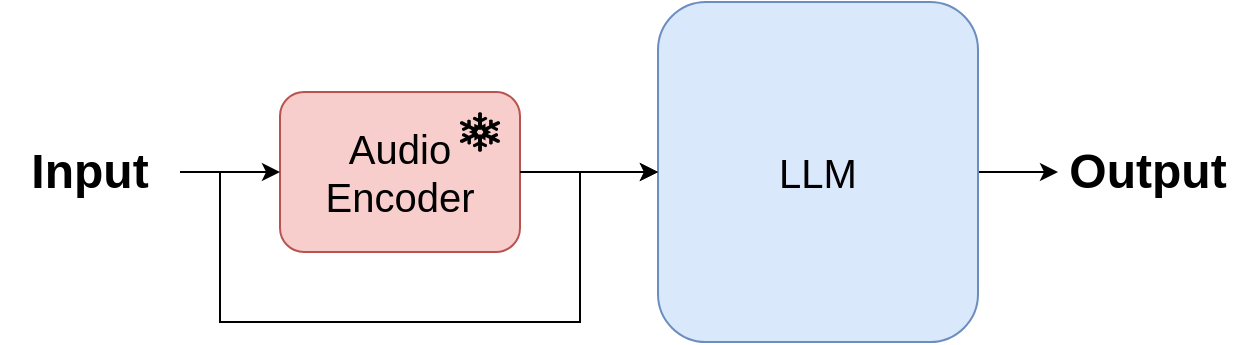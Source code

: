 <mxfile version="24.2.5" type="device">
  <diagram name="Page-1" id="o65vilw3Pug-pLH16Nbn">
    <mxGraphModel dx="2074" dy="1196" grid="1" gridSize="10" guides="1" tooltips="1" connect="1" arrows="1" fold="1" page="1" pageScale="1" pageWidth="850" pageHeight="1100" math="0" shadow="0">
      <root>
        <mxCell id="0" />
        <mxCell id="1" parent="0" />
        <mxCell id="uLF2nfVqeSq94Ol26W6c-41" style="edgeStyle=orthogonalEdgeStyle;rounded=0;orthogonalLoop=1;jettySize=auto;html=1;" parent="1" source="yqtdJIzbsoDZmMNoD9rc-11" target="yqtdJIzbsoDZmMNoD9rc-19" edge="1">
          <mxGeometry relative="1" as="geometry" />
        </mxCell>
        <mxCell id="yqtdJIzbsoDZmMNoD9rc-11" value="&lt;font style=&quot;font-size: 20px;&quot;&gt;LLM&lt;/font&gt;" style="rounded=1;whiteSpace=wrap;html=1;fillColor=#dae8fc;strokeColor=#6c8ebf;" parent="1" vertex="1">
          <mxGeometry x="439" y="200" width="160" height="170" as="geometry" />
        </mxCell>
        <mxCell id="yqtdJIzbsoDZmMNoD9rc-19" value="&lt;b&gt;&lt;font style=&quot;font-size: 24px;&quot;&gt;Output&lt;/font&gt;&lt;/b&gt;" style="text;html=1;align=center;verticalAlign=middle;whiteSpace=wrap;rounded=0;" parent="1" vertex="1">
          <mxGeometry x="639" y="265" width="90" height="40" as="geometry" />
        </mxCell>
        <mxCell id="uLF2nfVqeSq94Ol26W6c-11" value="" style="group" parent="1" vertex="1" connectable="0">
          <mxGeometry x="250" y="245" width="120" height="80" as="geometry" />
        </mxCell>
        <mxCell id="yqtdJIzbsoDZmMNoD9rc-13" value="&lt;font style=&quot;font-size: 20px;&quot;&gt;Audio&lt;/font&gt;&lt;div&gt;&lt;span style=&quot;font-size: 20px; background-color: initial;&quot;&gt;Encoder&lt;/span&gt;&lt;/div&gt;" style="rounded=1;whiteSpace=wrap;html=1;fillColor=#f8cecc;strokeColor=#b85450;" parent="uLF2nfVqeSq94Ol26W6c-11" vertex="1">
          <mxGeometry width="120" height="80" as="geometry" />
        </mxCell>
        <mxCell id="uLF2nfVqeSq94Ol26W6c-10" value="" style="shape=mxgraph.signs.nature.snowflake;html=1;pointerEvents=1;fillColor=#000000;strokeColor=none;verticalLabelPosition=bottom;verticalAlign=top;align=center;" parent="uLF2nfVqeSq94Ol26W6c-11" vertex="1">
          <mxGeometry x="90" y="10" width="20" height="20" as="geometry" />
        </mxCell>
        <mxCell id="LLAaTYuwsXE8uLvqrSpA-2" style="edgeStyle=orthogonalEdgeStyle;rounded=0;orthogonalLoop=1;jettySize=auto;html=1;entryX=0;entryY=0.5;entryDx=0;entryDy=0;" edge="1" parent="1" source="uLF2nfVqeSq94Ol26W6c-16" target="yqtdJIzbsoDZmMNoD9rc-13">
          <mxGeometry relative="1" as="geometry">
            <mxPoint x="230" y="320" as="targetPoint" />
          </mxGeometry>
        </mxCell>
        <mxCell id="LLAaTYuwsXE8uLvqrSpA-5" style="edgeStyle=orthogonalEdgeStyle;rounded=0;orthogonalLoop=1;jettySize=auto;html=1;entryX=0;entryY=0.5;entryDx=0;entryDy=0;" edge="1" parent="1" source="uLF2nfVqeSq94Ol26W6c-16" target="yqtdJIzbsoDZmMNoD9rc-11">
          <mxGeometry relative="1" as="geometry">
            <Array as="points">
              <mxPoint x="220" y="285" />
              <mxPoint x="220" y="360" />
              <mxPoint x="400" y="360" />
              <mxPoint x="400" y="285" />
            </Array>
          </mxGeometry>
        </mxCell>
        <mxCell id="uLF2nfVqeSq94Ol26W6c-16" value="&lt;b&gt;&lt;font style=&quot;font-size: 24px;&quot;&gt;Input&lt;/font&gt;&lt;/b&gt;" style="text;html=1;align=center;verticalAlign=middle;whiteSpace=wrap;rounded=0;" parent="1" vertex="1">
          <mxGeometry x="110" y="265" width="90" height="40" as="geometry" />
        </mxCell>
        <mxCell id="LLAaTYuwsXE8uLvqrSpA-3" style="edgeStyle=orthogonalEdgeStyle;rounded=0;orthogonalLoop=1;jettySize=auto;html=1;entryX=0;entryY=0.5;entryDx=0;entryDy=0;" edge="1" parent="1" source="yqtdJIzbsoDZmMNoD9rc-13" target="yqtdJIzbsoDZmMNoD9rc-11">
          <mxGeometry relative="1" as="geometry" />
        </mxCell>
      </root>
    </mxGraphModel>
  </diagram>
</mxfile>
